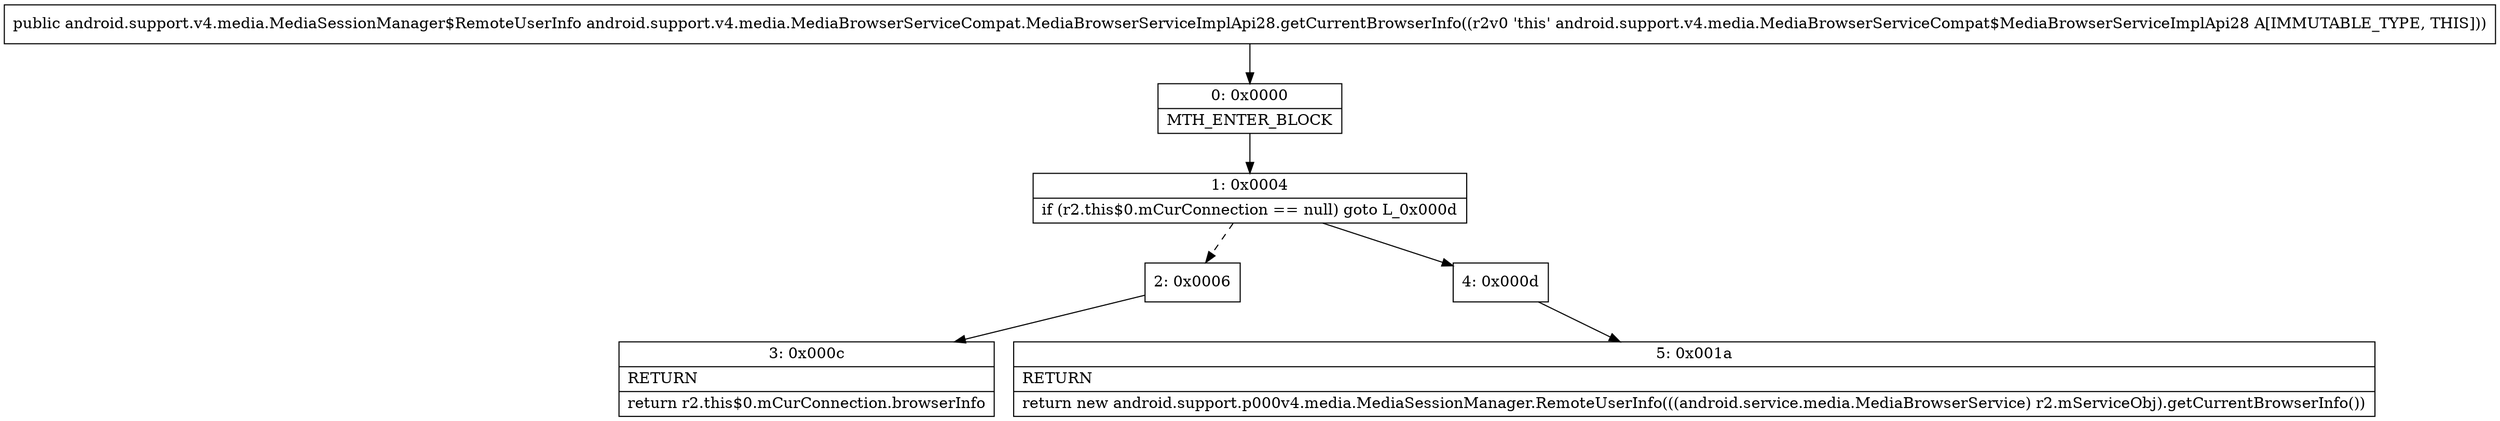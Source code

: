 digraph "CFG forandroid.support.v4.media.MediaBrowserServiceCompat.MediaBrowserServiceImplApi28.getCurrentBrowserInfo()Landroid\/support\/v4\/media\/MediaSessionManager$RemoteUserInfo;" {
Node_0 [shape=record,label="{0\:\ 0x0000|MTH_ENTER_BLOCK\l}"];
Node_1 [shape=record,label="{1\:\ 0x0004|if (r2.this$0.mCurConnection == null) goto L_0x000d\l}"];
Node_2 [shape=record,label="{2\:\ 0x0006}"];
Node_3 [shape=record,label="{3\:\ 0x000c|RETURN\l|return r2.this$0.mCurConnection.browserInfo\l}"];
Node_4 [shape=record,label="{4\:\ 0x000d}"];
Node_5 [shape=record,label="{5\:\ 0x001a|RETURN\l|return new android.support.p000v4.media.MediaSessionManager.RemoteUserInfo(((android.service.media.MediaBrowserService) r2.mServiceObj).getCurrentBrowserInfo())\l}"];
MethodNode[shape=record,label="{public android.support.v4.media.MediaSessionManager$RemoteUserInfo android.support.v4.media.MediaBrowserServiceCompat.MediaBrowserServiceImplApi28.getCurrentBrowserInfo((r2v0 'this' android.support.v4.media.MediaBrowserServiceCompat$MediaBrowserServiceImplApi28 A[IMMUTABLE_TYPE, THIS])) }"];
MethodNode -> Node_0;
Node_0 -> Node_1;
Node_1 -> Node_2[style=dashed];
Node_1 -> Node_4;
Node_2 -> Node_3;
Node_4 -> Node_5;
}

